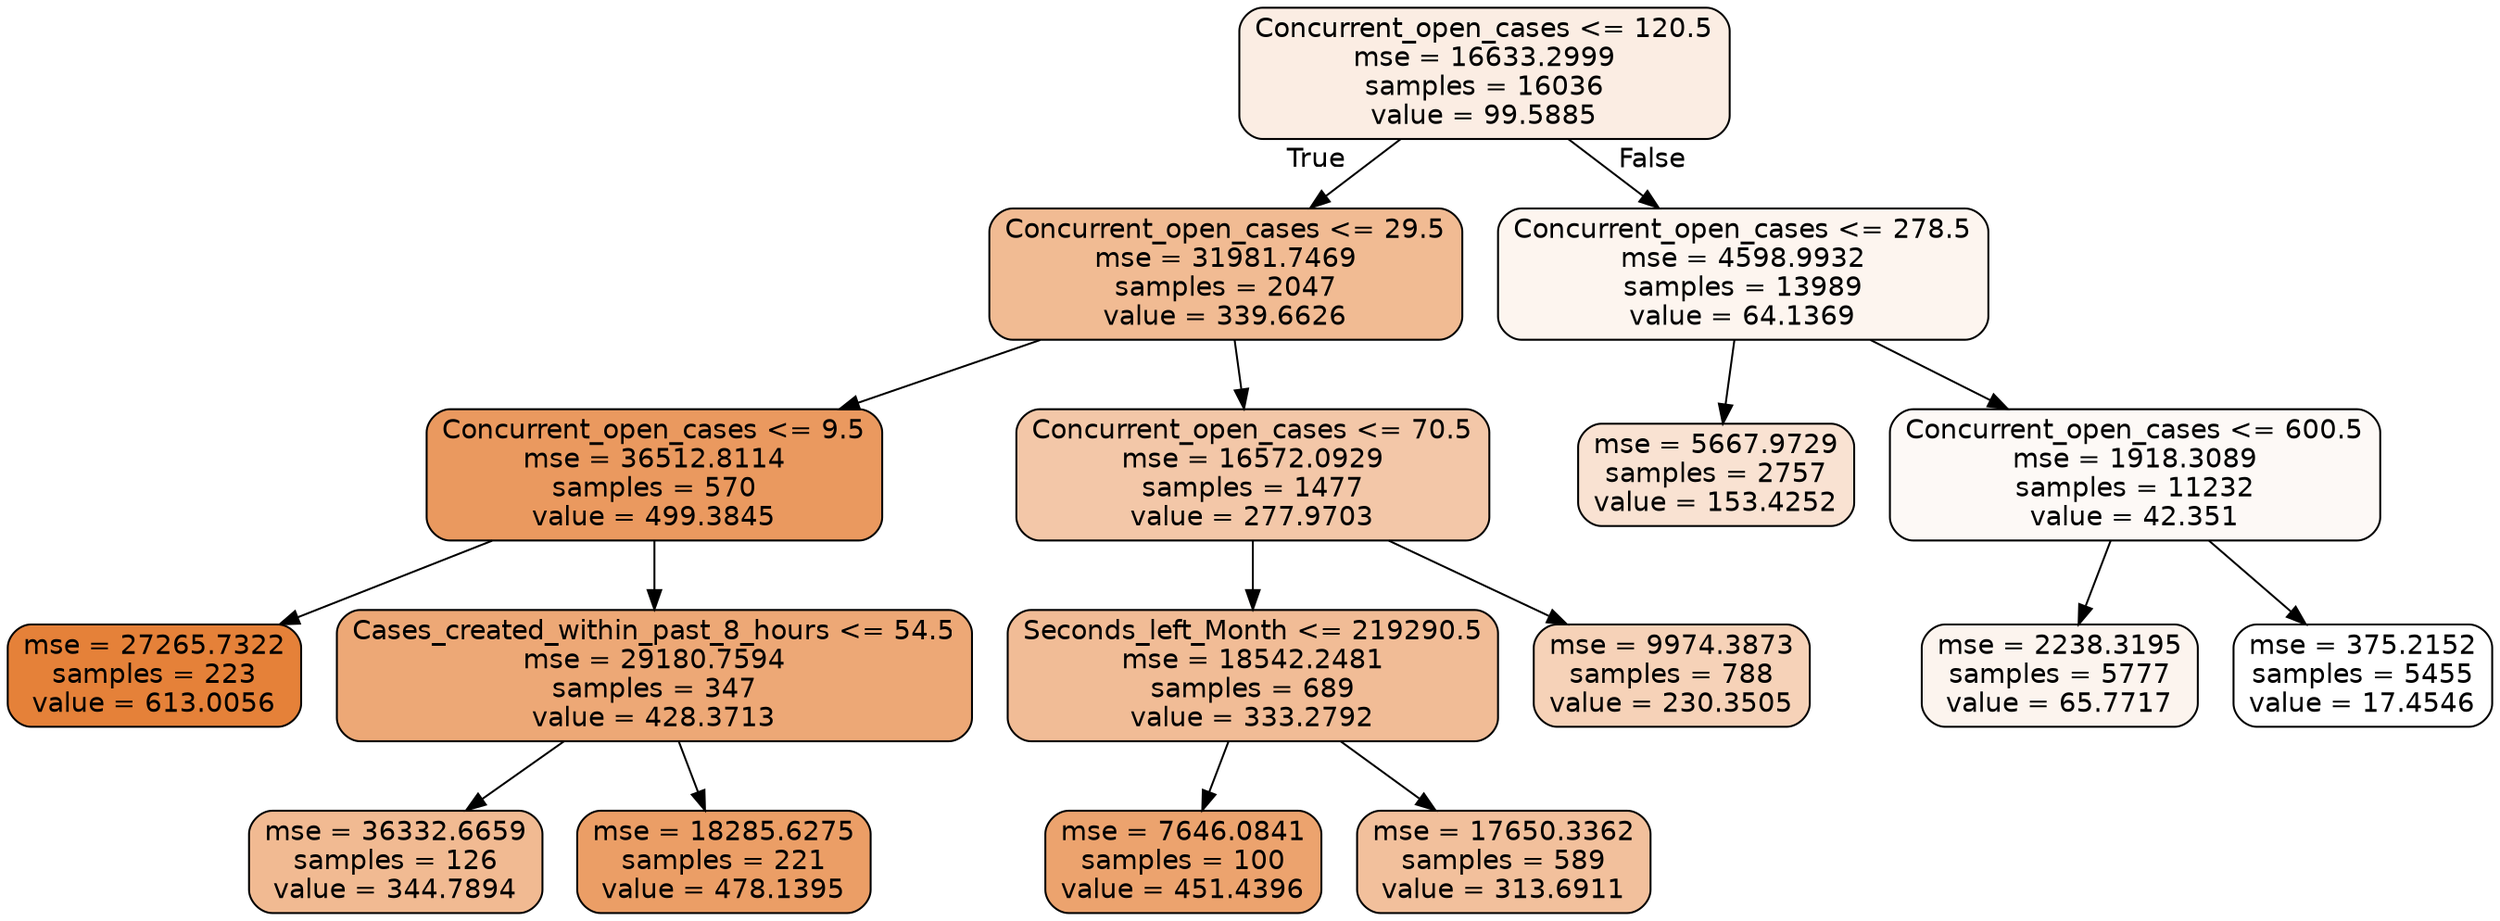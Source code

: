 digraph Tree {
node [shape=box, style="filled, rounded", color="black", fontname=helvetica] ;
edge [fontname=helvetica] ;
0 [label="Concurrent_open_cases <= 120.5\nmse = 16633.2999\nsamples = 16036\nvalue = 99.5885", fillcolor="#e5813923"] ;
1 [label="Concurrent_open_cases <= 29.5\nmse = 31981.7469\nsamples = 2047\nvalue = 339.6626", fillcolor="#e581398a"] ;
0 -> 1 [labeldistance=2.5, labelangle=45, headlabel="True"] ;
5 [label="Concurrent_open_cases <= 9.5\nmse = 36512.8114\nsamples = 570\nvalue = 499.3845", fillcolor="#e58139ce"] ;
1 -> 5 ;
9 [label="mse = 27265.7322\nsamples = 223\nvalue = 613.0056", fillcolor="#e58139ff"] ;
5 -> 9 ;
10 [label="Cases_created_within_past_8_hours <= 54.5\nmse = 29180.7594\nsamples = 347\nvalue = 428.3713", fillcolor="#e58139b0"] ;
5 -> 10 ;
15 [label="mse = 36332.6659\nsamples = 126\nvalue = 344.7894", fillcolor="#e581398c"] ;
10 -> 15 ;
16 [label="mse = 18285.6275\nsamples = 221\nvalue = 478.1395", fillcolor="#e58139c5"] ;
10 -> 16 ;
6 [label="Concurrent_open_cases <= 70.5\nmse = 16572.0929\nsamples = 1477\nvalue = 277.9703", fillcolor="#e5813970"] ;
1 -> 6 ;
11 [label="Seconds_left_Month <= 219290.5\nmse = 18542.2481\nsamples = 689\nvalue = 333.2792", fillcolor="#e5813987"] ;
6 -> 11 ;
13 [label="mse = 7646.0841\nsamples = 100\nvalue = 451.4396", fillcolor="#e58139ba"] ;
11 -> 13 ;
14 [label="mse = 17650.3362\nsamples = 589\nvalue = 313.6911", fillcolor="#e581397f"] ;
11 -> 14 ;
12 [label="mse = 9974.3873\nsamples = 788\nvalue = 230.3505", fillcolor="#e581395b"] ;
6 -> 12 ;
2 [label="Concurrent_open_cases <= 278.5\nmse = 4598.9932\nsamples = 13989\nvalue = 64.1369", fillcolor="#e5813914"] ;
0 -> 2 [labeldistance=2.5, labelangle=-45, headlabel="False"] ;
3 [label="mse = 5667.9729\nsamples = 2757\nvalue = 153.4252", fillcolor="#e581393a"] ;
2 -> 3 ;
4 [label="Concurrent_open_cases <= 600.5\nmse = 1918.3089\nsamples = 11232\nvalue = 42.351", fillcolor="#e581390b"] ;
2 -> 4 ;
7 [label="mse = 2238.3195\nsamples = 5777\nvalue = 65.7717", fillcolor="#e5813915"] ;
4 -> 7 ;
8 [label="mse = 375.2152\nsamples = 5455\nvalue = 17.4546", fillcolor="#e5813900"] ;
4 -> 8 ;
}